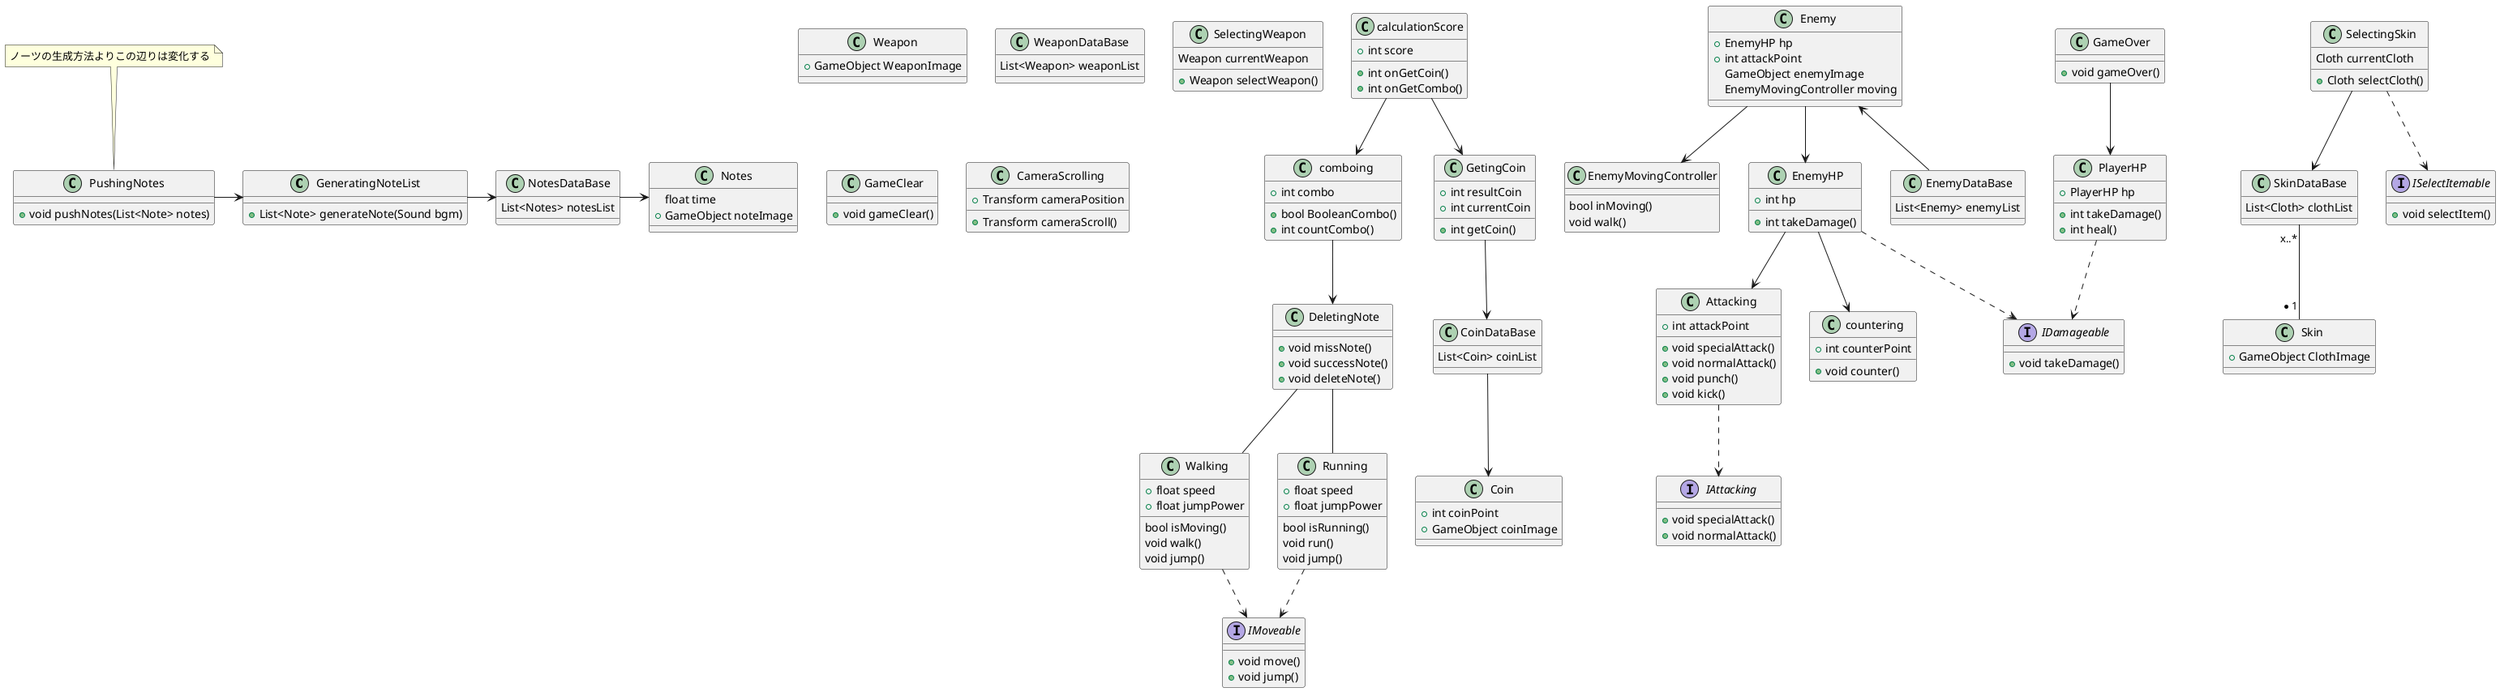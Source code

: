 @startuml SlowDancerModelArchitecture
class GeneratingNoteList{
    +List<Note> generateNote(Sound bgm)
}
class Notes{
    float time
    +GameObject noteImage
}
class NotesDataBase{
    List<Notes> notesList
}
class PushingNotes{
    +void pushNotes(List<Note> notes)
}
note top of PushingNotes
    ノーツの生成方法よりこの辺りは変化する
end note
class DeletingNote{
    +void missNote()
    +void successNote()
    +void deleteNote()
}
class calculationScore{
    +int score
    +int onGetCoin()
    +int onGetCombo()
}
class comboing{
    +int combo
    +bool BooleanCombo()
    +int countCombo()
}
class Walking{
    +float speed
    +float jumpPower
    bool isMoving()
    void walk()
    void jump()
}
class Running{
    +float speed
    +float jumpPower
    bool isRunning()
    void run()
    void jump()
}
class EnemyMovingController{
    bool inMoving()
    void walk()
}
class EnemyHP{
    +int hp
    +int takeDamage()
}
class PlayerHP{
    +PlayerHP hp
    +int takeDamage()
    +int heal()
}

class Attacking{
    +int attackPoint
    +void specialAttack()
    +void normalAttack()
    +void punch()
    +void kick()
}
class countering{
    +int counterPoint
    +void counter()
}
class Coin{
    +int coinPoint
    +GameObject coinImage
}
class CoinDataBase{
    List<Coin> coinList
}
class GetingCoin{
    +int resultCoin
    +int currentCoin
    +int getCoin()
}
class Skin{
    +GameObject ClothImage
}
class SkinDataBase{
    List<Cloth> clothList 
}
class Weapon{
    +GameObject WeaponImage
}
class WeaponDataBase{
    List<Weapon> weaponList
}
class Enemy{
    +EnemyHP hp
    +int attackPoint
    GameObject enemyImage
    EnemyMovingController moving
}
class SelectingSkin{
    Cloth currentCloth
    +Cloth selectCloth()
}
class SelectingWeapon{
    Weapon currentWeapon
    +Weapon selectWeapon()
}
class EnemyDataBase{
    List<Enemy> enemyList
}
class GameOver{
    +void gameOver()
}
class GameClear{
    +void gameClear()
}
class CameraScrolling{
    +Transform cameraPosition
    +Transform cameraScroll()
}
interface IDamageable{
    +void takeDamage()
}
interface IAttacking{
    +void specialAttack()
    +void normalAttack()
}
interface ISelectItemable{
    +void selectItem()
}
interface IMoveable{
    +void move()
    +void jump()
}
GeneratingNoteList->NotesDataBase
NotesDataBase->Notes
PushingNotes->GeneratingNoteList
Enemy<--EnemyDataBase
Enemy-->EnemyMovingController
Enemy-->EnemyHP
EnemyHP..>IDamageable
PlayerHP..>IDamageable
EnemyHP-->Attacking
EnemyHP-->countering
SelectingSkin --> SkinDataBase

Running..>IMoveable
Walking..>IMoveable
SkinDataBase"x..*" -- "*1"Skin

calculationScore-->comboing
calculationScore-->GetingCoin
comboing-->DeletingNote
DeletingNote-- Running
DeletingNote-- Walking
SelectingSkin..>ISelectItemable

Attacking..>IAttacking
GetingCoin-->CoinDataBase
CoinDataBase-->Coin
GameOver-->PlayerHP
@enduml